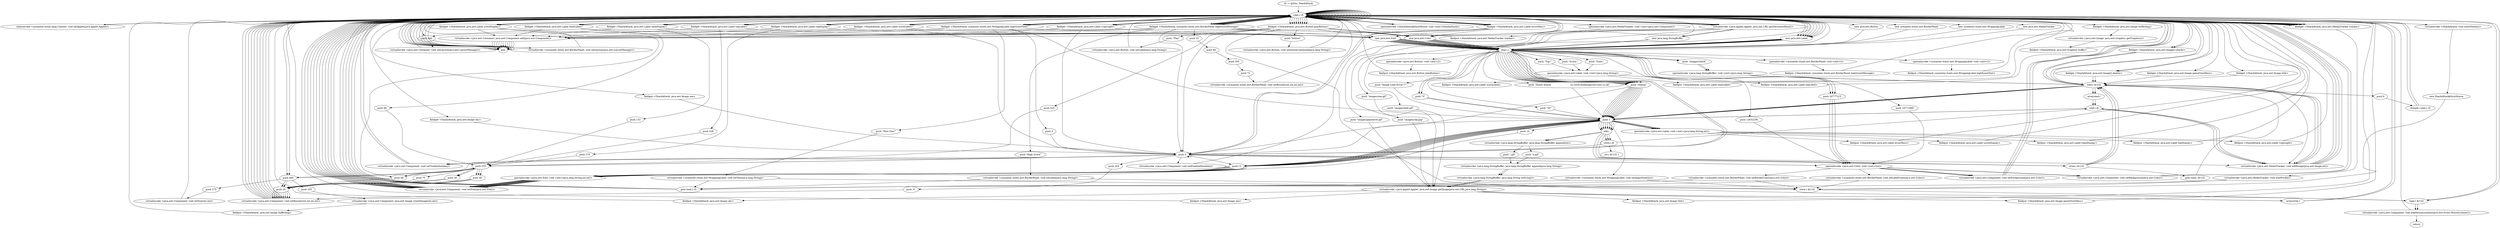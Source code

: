 digraph "" {
    "r0 := @this: SharkAttack"
    "load.r r0"
    "r0 := @this: SharkAttack"->"load.r r0";
    "staticinvoke <symantec.itools.lang.Context: void setApplet(java.applet.Applet)>"
    "load.r r0"->"staticinvoke <symantec.itools.lang.Context: void setApplet(java.applet.Applet)>";
    "staticinvoke <symantec.itools.lang.Context: void setApplet(java.applet.Applet)>"->"load.r r0";
    "push null"
    "load.r r0"->"push null";
    "virtualinvoke <java.awt.Container: void setLayout(java.awt.LayoutManager)>"
    "push null"->"virtualinvoke <java.awt.Container: void setLayout(java.awt.LayoutManager)>";
    "virtualinvoke <java.awt.Container: void setLayout(java.awt.LayoutManager)>"->"load.r r0";
    "push 400"
    "load.r r0"->"push 400";
    "push 275"
    "push 400"->"push 275";
    "virtualinvoke <java.awt.Component: void setSize(int,int)>"
    "push 275"->"virtualinvoke <java.awt.Component: void setSize(int,int)>";
    "virtualinvoke <java.awt.Component: void setSize(int,int)>"->"load.r r0";
    "new java.awt.Font"
    "load.r r0"->"new java.awt.Font";
    "dup1.r"
    "new java.awt.Font"->"dup1.r";
    "push \"Dialog\""
    "dup1.r"->"push \"Dialog\"";
    "push 0"
    "push \"Dialog\""->"push 0";
    "push 12"
    "push 0"->"push 12";
    "specialinvoke <java.awt.Font: void <init>(java.lang.String,int,int)>"
    "push 12"->"specialinvoke <java.awt.Font: void <init>(java.lang.String,int,int)>";
    "virtualinvoke <java.awt.Component: void setFont(java.awt.Font)>"
    "specialinvoke <java.awt.Font: void <init>(java.lang.String,int,int)>"->"virtualinvoke <java.awt.Component: void setFont(java.awt.Font)>";
    "virtualinvoke <java.awt.Component: void setFont(java.awt.Font)>"->"load.r r0";
    "new java.awt.Color"
    "load.r r0"->"new java.awt.Color";
    "new java.awt.Color"->"dup1.r";
    "push 16777215"
    "dup1.r"->"push 16777215";
    "specialinvoke <java.awt.Color: void <init>(int)>"
    "push 16777215"->"specialinvoke <java.awt.Color: void <init>(int)>";
    "virtualinvoke <java.awt.Component: void setForeground(java.awt.Color)>"
    "specialinvoke <java.awt.Color: void <init>(int)>"->"virtualinvoke <java.awt.Component: void setForeground(java.awt.Color)>";
    "virtualinvoke <java.awt.Component: void setForeground(java.awt.Color)>"->"load.r r0";
    "load.r r0"->"new java.awt.Color";
    "new java.awt.Color"->"dup1.r";
    "dup1.r"->"push 0";
    "push 0"->"specialinvoke <java.awt.Color: void <init>(int)>";
    "virtualinvoke <java.awt.Component: void setBackground(java.awt.Color)>"
    "specialinvoke <java.awt.Color: void <init>(int)>"->"virtualinvoke <java.awt.Component: void setBackground(java.awt.Color)>";
    "virtualinvoke <java.awt.Component: void setBackground(java.awt.Color)>"->"load.r r0";
    "new java.awt.Label"
    "load.r r0"->"new java.awt.Label";
    "new java.awt.Label"->"dup1.r";
    "push \"Image Load Error!!!\""
    "dup1.r"->"push \"Image Load Error!!!\"";
    "push 1"
    "push \"Image Load Error!!!\""->"push 1";
    "specialinvoke <java.awt.Label: void <init>(java.lang.String,int)>"
    "push 1"->"specialinvoke <java.awt.Label: void <init>(java.lang.String,int)>";
    "fieldput <SharkAttack: java.awt.Label errorMess>"
    "specialinvoke <java.awt.Label: void <init>(java.lang.String,int)>"->"fieldput <SharkAttack: java.awt.Label errorMess>";
    "fieldput <SharkAttack: java.awt.Label errorMess>"->"load.r r0";
    "fieldget <SharkAttack: java.awt.Label errorMess>"
    "load.r r0"->"fieldget <SharkAttack: java.awt.Label errorMess>";
    "fieldget <SharkAttack: java.awt.Label errorMess>"->"push 0";
    "virtualinvoke <java.awt.Component: void setVisible(boolean)>"
    "push 0"->"virtualinvoke <java.awt.Component: void setVisible(boolean)>";
    "virtualinvoke <java.awt.Component: void setVisible(boolean)>"->"load.r r0";
    "load.r r0"->"fieldget <SharkAttack: java.awt.Label errorMess>";
    "fieldget <SharkAttack: java.awt.Label errorMess>"->"push 0";
    "push 255"
    "push 0"->"push 255";
    "push 255"->"push 400";
    "push 20"
    "push 400"->"push 20";
    "virtualinvoke <java.awt.Component: void setBounds(int,int,int,int)>"
    "push 20"->"virtualinvoke <java.awt.Component: void setBounds(int,int,int,int)>";
    "virtualinvoke <java.awt.Component: void setBounds(int,int,int,int)>"->"load.r r0";
    "load.r r0"->"fieldget <SharkAttack: java.awt.Label errorMess>";
    "fieldget <SharkAttack: java.awt.Label errorMess>"->"new java.awt.Font";
    "new java.awt.Font"->"dup1.r";
    "dup1.r"->"push \"Dialog\"";
    "push \"Dialog\""->"push 1";
    "push 1"->"push 12";
    "push 12"->"specialinvoke <java.awt.Font: void <init>(java.lang.String,int,int)>";
    "specialinvoke <java.awt.Font: void <init>(java.lang.String,int,int)>"->"virtualinvoke <java.awt.Component: void setFont(java.awt.Font)>";
    "virtualinvoke <java.awt.Component: void setFont(java.awt.Font)>"->"load.r r0";
    "load.r r0"->"fieldget <SharkAttack: java.awt.Label errorMess>";
    "fieldget <SharkAttack: java.awt.Label errorMess>"->"new java.awt.Color";
    "new java.awt.Color"->"dup1.r";
    "push 16711680"
    "dup1.r"->"push 16711680";
    "push 16711680"->"specialinvoke <java.awt.Color: void <init>(int)>";
    "specialinvoke <java.awt.Color: void <init>(int)>"->"virtualinvoke <java.awt.Component: void setForeground(java.awt.Color)>";
    "virtualinvoke <java.awt.Component: void setForeground(java.awt.Color)>"->"load.r r0";
    "load.r r0"->"load.r r0";
    "load.r r0"->"fieldget <SharkAttack: java.awt.Label errorMess>";
    "virtualinvoke <java.awt.Container: java.awt.Component add(java.awt.Component)>"
    "fieldget <SharkAttack: java.awt.Label errorMess>"->"virtualinvoke <java.awt.Container: java.awt.Component add(java.awt.Component)>";
    "pop"
    "virtualinvoke <java.awt.Container: java.awt.Component add(java.awt.Component)>"->"pop";
    "pop"->"load.r r0";
    "new java.awt.Button"
    "load.r r0"->"new java.awt.Button";
    "new java.awt.Button"->"dup1.r";
    "specialinvoke <java.awt.Button: void <init>()>"
    "dup1.r"->"specialinvoke <java.awt.Button: void <init>()>";
    "fieldput <SharkAttack: java.awt.Button playButton>"
    "specialinvoke <java.awt.Button: void <init>()>"->"fieldput <SharkAttack: java.awt.Button playButton>";
    "fieldput <SharkAttack: java.awt.Button playButton>"->"load.r r0";
    "fieldget <SharkAttack: java.awt.Button playButton>"
    "load.r r0"->"fieldget <SharkAttack: java.awt.Button playButton>";
    "push \"button\""
    "fieldget <SharkAttack: java.awt.Button playButton>"->"push \"button\"";
    "virtualinvoke <java.awt.Button: void setActionCommand(java.lang.String)>"
    "push \"button\""->"virtualinvoke <java.awt.Button: void setActionCommand(java.lang.String)>";
    "virtualinvoke <java.awt.Button: void setActionCommand(java.lang.String)>"->"load.r r0";
    "load.r r0"->"fieldget <SharkAttack: java.awt.Button playButton>";
    "push \"Play\""
    "fieldget <SharkAttack: java.awt.Button playButton>"->"push \"Play\"";
    "virtualinvoke <java.awt.Button: void setLabel(java.lang.String)>"
    "push \"Play\""->"virtualinvoke <java.awt.Button: void setLabel(java.lang.String)>";
    "virtualinvoke <java.awt.Button: void setLabel(java.lang.String)>"->"load.r r0";
    "load.r r0"->"fieldget <SharkAttack: java.awt.Button playButton>";
    "push 325"
    "fieldget <SharkAttack: java.awt.Button playButton>"->"push 325";
    "push 325"->"push 255";
    "push 75"
    "push 255"->"push 75";
    "push 75"->"push 20";
    "push 20"->"virtualinvoke <java.awt.Component: void setBounds(int,int,int,int)>";
    "virtualinvoke <java.awt.Component: void setBounds(int,int,int,int)>"->"load.r r0";
    "load.r r0"->"fieldget <SharkAttack: java.awt.Button playButton>";
    "fieldget <SharkAttack: java.awt.Button playButton>"->"new java.awt.Font";
    "new java.awt.Font"->"dup1.r";
    "dup1.r"->"push \"Dialog\"";
    "push \"Dialog\""->"push 1";
    "push 1"->"push 12";
    "push 12"->"specialinvoke <java.awt.Font: void <init>(java.lang.String,int,int)>";
    "specialinvoke <java.awt.Font: void <init>(java.lang.String,int,int)>"->"virtualinvoke <java.awt.Component: void setFont(java.awt.Font)>";
    "virtualinvoke <java.awt.Component: void setFont(java.awt.Font)>"->"load.r r0";
    "load.r r0"->"fieldget <SharkAttack: java.awt.Button playButton>";
    "fieldget <SharkAttack: java.awt.Button playButton>"->"new java.awt.Color";
    "new java.awt.Color"->"dup1.r";
    "dup1.r"->"push 0";
    "push 0"->"specialinvoke <java.awt.Color: void <init>(int)>";
    "specialinvoke <java.awt.Color: void <init>(int)>"->"virtualinvoke <java.awt.Component: void setForeground(java.awt.Color)>";
    "virtualinvoke <java.awt.Component: void setForeground(java.awt.Color)>"->"load.r r0";
    "load.r r0"->"fieldget <SharkAttack: java.awt.Button playButton>";
    "fieldget <SharkAttack: java.awt.Button playButton>"->"new java.awt.Color";
    "new java.awt.Color"->"dup1.r";
    "push 12632256"
    "dup1.r"->"push 12632256";
    "push 12632256"->"specialinvoke <java.awt.Color: void <init>(int)>";
    "specialinvoke <java.awt.Color: void <init>(int)>"->"virtualinvoke <java.awt.Component: void setBackground(java.awt.Color)>";
    "virtualinvoke <java.awt.Component: void setBackground(java.awt.Color)>"->"load.r r0";
    "load.r r0"->"load.r r0";
    "load.r r0"->"fieldget <SharkAttack: java.awt.Button playButton>";
    "fieldget <SharkAttack: java.awt.Button playButton>"->"virtualinvoke <java.awt.Container: java.awt.Component add(java.awt.Component)>";
    "virtualinvoke <java.awt.Container: java.awt.Component add(java.awt.Component)>"->"pop";
    "pop"->"load.r r0";
    "load.r r0"->"fieldget <SharkAttack: java.awt.Button playButton>";
    "fieldget <SharkAttack: java.awt.Button playButton>"->"push 0";
    "virtualinvoke <java.awt.Component: void setEnabled(boolean)>"
    "push 0"->"virtualinvoke <java.awt.Component: void setEnabled(boolean)>";
    "virtualinvoke <java.awt.Component: void setEnabled(boolean)>"->"load.r r0";
    "load.r r0"->"new java.awt.Label";
    "new java.awt.Label"->"dup1.r";
    "push \"Score:\""
    "dup1.r"->"push \"Score:\"";
    "specialinvoke <java.awt.Label: void <init>(java.lang.String)>"
    "push \"Score:\""->"specialinvoke <java.awt.Label: void <init>(java.lang.String)>";
    "fieldput <SharkAttack: java.awt.Label scoreLabel>"
    "specialinvoke <java.awt.Label: void <init>(java.lang.String)>"->"fieldput <SharkAttack: java.awt.Label scoreLabel>";
    "fieldput <SharkAttack: java.awt.Label scoreLabel>"->"load.r r0";
    "fieldget <SharkAttack: java.awt.Label scoreLabel>"
    "load.r r0"->"fieldget <SharkAttack: java.awt.Label scoreLabel>";
    "fieldget <SharkAttack: java.awt.Label scoreLabel>"->"push 0";
    "push 0"->"push 255";
    "push 48"
    "push 255"->"push 48";
    "push 48"->"push 20";
    "push 20"->"virtualinvoke <java.awt.Component: void setBounds(int,int,int,int)>";
    "virtualinvoke <java.awt.Component: void setBounds(int,int,int,int)>"->"load.r r0";
    "load.r r0"->"fieldget <SharkAttack: java.awt.Label scoreLabel>";
    "fieldget <SharkAttack: java.awt.Label scoreLabel>"->"new java.awt.Font";
    "new java.awt.Font"->"dup1.r";
    "dup1.r"->"push \"Dialog\"";
    "push \"Dialog\""->"push 1";
    "push 1"->"push 12";
    "push 12"->"specialinvoke <java.awt.Font: void <init>(java.lang.String,int,int)>";
    "specialinvoke <java.awt.Font: void <init>(java.lang.String,int,int)>"->"virtualinvoke <java.awt.Component: void setFont(java.awt.Font)>";
    "virtualinvoke <java.awt.Component: void setFont(java.awt.Font)>"->"load.r r0";
    "load.r r0"->"load.r r0";
    "load.r r0"->"fieldget <SharkAttack: java.awt.Label scoreLabel>";
    "fieldget <SharkAttack: java.awt.Label scoreLabel>"->"virtualinvoke <java.awt.Container: java.awt.Component add(java.awt.Component)>";
    "virtualinvoke <java.awt.Container: java.awt.Component add(java.awt.Component)>"->"pop";
    "pop"->"load.r r0";
    "load.r r0"->"new java.awt.Label";
    "new java.awt.Label"->"dup1.r";
    "push \"0\""
    "dup1.r"->"push \"0\"";
    "push \"0\""->"push 1";
    "push 1"->"specialinvoke <java.awt.Label: void <init>(java.lang.String,int)>";
    "fieldput <SharkAttack: java.awt.Label scoreDisplay>"
    "specialinvoke <java.awt.Label: void <init>(java.lang.String,int)>"->"fieldput <SharkAttack: java.awt.Label scoreDisplay>";
    "fieldput <SharkAttack: java.awt.Label scoreDisplay>"->"load.r r0";
    "fieldget <SharkAttack: java.awt.Label scoreDisplay>"
    "load.r r0"->"fieldget <SharkAttack: java.awt.Label scoreDisplay>";
    "fieldget <SharkAttack: java.awt.Label scoreDisplay>"->"push 48";
    "push 48"->"push 255";
    "push 36"
    "push 255"->"push 36";
    "push 36"->"push 20";
    "push 20"->"virtualinvoke <java.awt.Component: void setBounds(int,int,int,int)>";
    "virtualinvoke <java.awt.Component: void setBounds(int,int,int,int)>"->"load.r r0";
    "load.r r0"->"fieldget <SharkAttack: java.awt.Label scoreDisplay>";
    "fieldget <SharkAttack: java.awt.Label scoreDisplay>"->"new java.awt.Font";
    "new java.awt.Font"->"dup1.r";
    "dup1.r"->"push \"Dialog\"";
    "push \"Dialog\""->"push 1";
    "push 1"->"push 12";
    "push 12"->"specialinvoke <java.awt.Font: void <init>(java.lang.String,int,int)>";
    "specialinvoke <java.awt.Font: void <init>(java.lang.String,int,int)>"->"virtualinvoke <java.awt.Component: void setFont(java.awt.Font)>";
    "virtualinvoke <java.awt.Component: void setFont(java.awt.Font)>"->"load.r r0";
    "load.r r0"->"load.r r0";
    "load.r r0"->"fieldget <SharkAttack: java.awt.Label scoreDisplay>";
    "fieldget <SharkAttack: java.awt.Label scoreDisplay>"->"virtualinvoke <java.awt.Container: java.awt.Component add(java.awt.Component)>";
    "virtualinvoke <java.awt.Container: java.awt.Component add(java.awt.Component)>"->"pop";
    "pop"->"load.r r0";
    "load.r r0"->"new java.awt.Label";
    "new java.awt.Label"->"dup1.r";
    "push \"Time:\""
    "dup1.r"->"push \"Time:\"";
    "push \"Time:\""->"specialinvoke <java.awt.Label: void <init>(java.lang.String)>";
    "fieldput <SharkAttack: java.awt.Label timeLabel>"
    "specialinvoke <java.awt.Label: void <init>(java.lang.String)>"->"fieldput <SharkAttack: java.awt.Label timeLabel>";
    "fieldput <SharkAttack: java.awt.Label timeLabel>"->"load.r r0";
    "fieldget <SharkAttack: java.awt.Label timeLabel>"
    "load.r r0"->"fieldget <SharkAttack: java.awt.Label timeLabel>";
    "push 96"
    "fieldget <SharkAttack: java.awt.Label timeLabel>"->"push 96";
    "push 96"->"push 255";
    "push 40"
    "push 255"->"push 40";
    "push 40"->"push 20";
    "push 20"->"virtualinvoke <java.awt.Component: void setBounds(int,int,int,int)>";
    "virtualinvoke <java.awt.Component: void setBounds(int,int,int,int)>"->"load.r r0";
    "load.r r0"->"fieldget <SharkAttack: java.awt.Label timeLabel>";
    "fieldget <SharkAttack: java.awt.Label timeLabel>"->"new java.awt.Font";
    "new java.awt.Font"->"dup1.r";
    "dup1.r"->"push \"Dialog\"";
    "push \"Dialog\""->"push 1";
    "push 1"->"push 12";
    "push 12"->"specialinvoke <java.awt.Font: void <init>(java.lang.String,int,int)>";
    "specialinvoke <java.awt.Font: void <init>(java.lang.String,int,int)>"->"virtualinvoke <java.awt.Component: void setFont(java.awt.Font)>";
    "virtualinvoke <java.awt.Component: void setFont(java.awt.Font)>"->"load.r r0";
    "load.r r0"->"load.r r0";
    "load.r r0"->"fieldget <SharkAttack: java.awt.Label timeLabel>";
    "fieldget <SharkAttack: java.awt.Label timeLabel>"->"virtualinvoke <java.awt.Container: java.awt.Component add(java.awt.Component)>";
    "virtualinvoke <java.awt.Container: java.awt.Component add(java.awt.Component)>"->"pop";
    "pop"->"load.r r0";
    "load.r r0"->"new java.awt.Label";
    "new java.awt.Label"->"dup1.r";
    "push \"30\""
    "dup1.r"->"push \"30\"";
    "push \"30\""->"push 1";
    "push 1"->"specialinvoke <java.awt.Label: void <init>(java.lang.String,int)>";
    "fieldput <SharkAttack: java.awt.Label timeDisplay>"
    "specialinvoke <java.awt.Label: void <init>(java.lang.String,int)>"->"fieldput <SharkAttack: java.awt.Label timeDisplay>";
    "fieldput <SharkAttack: java.awt.Label timeDisplay>"->"load.r r0";
    "fieldget <SharkAttack: java.awt.Label timeDisplay>"
    "load.r r0"->"fieldget <SharkAttack: java.awt.Label timeDisplay>";
    "push 132"
    "fieldget <SharkAttack: java.awt.Label timeDisplay>"->"push 132";
    "push 132"->"push 255";
    "push 255"->"push 40";
    "push 40"->"push 20";
    "push 20"->"virtualinvoke <java.awt.Component: void setBounds(int,int,int,int)>";
    "virtualinvoke <java.awt.Component: void setBounds(int,int,int,int)>"->"load.r r0";
    "load.r r0"->"fieldget <SharkAttack: java.awt.Label timeDisplay>";
    "fieldget <SharkAttack: java.awt.Label timeDisplay>"->"new java.awt.Font";
    "new java.awt.Font"->"dup1.r";
    "dup1.r"->"push \"Dialog\"";
    "push \"Dialog\""->"push 1";
    "push 1"->"push 12";
    "push 12"->"specialinvoke <java.awt.Font: void <init>(java.lang.String,int,int)>";
    "specialinvoke <java.awt.Font: void <init>(java.lang.String,int,int)>"->"virtualinvoke <java.awt.Component: void setFont(java.awt.Font)>";
    "virtualinvoke <java.awt.Component: void setFont(java.awt.Font)>"->"load.r r0";
    "load.r r0"->"load.r r0";
    "load.r r0"->"fieldget <SharkAttack: java.awt.Label timeDisplay>";
    "fieldget <SharkAttack: java.awt.Label timeDisplay>"->"virtualinvoke <java.awt.Container: java.awt.Component add(java.awt.Component)>";
    "virtualinvoke <java.awt.Container: java.awt.Component add(java.awt.Component)>"->"pop";
    "pop"->"load.r r0";
    "load.r r0"->"new java.awt.Label";
    "new java.awt.Label"->"dup1.r";
    "push \"Top:\""
    "dup1.r"->"push \"Top:\"";
    "push \"Top:\""->"specialinvoke <java.awt.Label: void <init>(java.lang.String)>";
    "fieldput <SharkAttack: java.awt.Label topLabel>"
    "specialinvoke <java.awt.Label: void <init>(java.lang.String)>"->"fieldput <SharkAttack: java.awt.Label topLabel>";
    "fieldput <SharkAttack: java.awt.Label topLabel>"->"load.r r0";
    "fieldget <SharkAttack: java.awt.Label topLabel>"
    "load.r r0"->"fieldget <SharkAttack: java.awt.Label topLabel>";
    "push 228"
    "fieldget <SharkAttack: java.awt.Label topLabel>"->"push 228";
    "push 228"->"push 255";
    "push 255"->"push 40";
    "push 40"->"push 20";
    "push 20"->"virtualinvoke <java.awt.Component: void setBounds(int,int,int,int)>";
    "virtualinvoke <java.awt.Component: void setBounds(int,int,int,int)>"->"load.r r0";
    "load.r r0"->"fieldget <SharkAttack: java.awt.Label topLabel>";
    "fieldget <SharkAttack: java.awt.Label topLabel>"->"new java.awt.Font";
    "new java.awt.Font"->"dup1.r";
    "dup1.r"->"push \"Dialog\"";
    "push \"Dialog\""->"push 1";
    "push 1"->"push 12";
    "push 12"->"specialinvoke <java.awt.Font: void <init>(java.lang.String,int,int)>";
    "specialinvoke <java.awt.Font: void <init>(java.lang.String,int,int)>"->"virtualinvoke <java.awt.Component: void setFont(java.awt.Font)>";
    "virtualinvoke <java.awt.Component: void setFont(java.awt.Font)>"->"load.r r0";
    "load.r r0"->"load.r r0";
    "load.r r0"->"fieldget <SharkAttack: java.awt.Label topLabel>";
    "fieldget <SharkAttack: java.awt.Label topLabel>"->"virtualinvoke <java.awt.Container: java.awt.Component add(java.awt.Component)>";
    "virtualinvoke <java.awt.Container: java.awt.Component add(java.awt.Component)>"->"pop";
    "pop"->"load.r r0";
    "load.r r0"->"new java.awt.Label";
    "new java.awt.Label"->"dup1.r";
    "dup1.r"->"push \"0\"";
    "push \"0\""->"push 1";
    "push 1"->"specialinvoke <java.awt.Label: void <init>(java.lang.String,int)>";
    "fieldput <SharkAttack: java.awt.Label topDisplay>"
    "specialinvoke <java.awt.Label: void <init>(java.lang.String,int)>"->"fieldput <SharkAttack: java.awt.Label topDisplay>";
    "fieldput <SharkAttack: java.awt.Label topDisplay>"->"load.r r0";
    "fieldget <SharkAttack: java.awt.Label topDisplay>"
    "load.r r0"->"fieldget <SharkAttack: java.awt.Label topDisplay>";
    "push 276"
    "fieldget <SharkAttack: java.awt.Label topDisplay>"->"push 276";
    "push 276"->"push 255";
    "push 255"->"push 36";
    "push 36"->"push 20";
    "push 20"->"virtualinvoke <java.awt.Component: void setBounds(int,int,int,int)>";
    "virtualinvoke <java.awt.Component: void setBounds(int,int,int,int)>"->"load.r r0";
    "load.r r0"->"fieldget <SharkAttack: java.awt.Label topDisplay>";
    "fieldget <SharkAttack: java.awt.Label topDisplay>"->"new java.awt.Font";
    "new java.awt.Font"->"dup1.r";
    "dup1.r"->"push \"Dialog\"";
    "push \"Dialog\""->"push 1";
    "push 1"->"push 12";
    "push 12"->"specialinvoke <java.awt.Font: void <init>(java.lang.String,int,int)>";
    "specialinvoke <java.awt.Font: void <init>(java.lang.String,int,int)>"->"virtualinvoke <java.awt.Component: void setFont(java.awt.Font)>";
    "virtualinvoke <java.awt.Component: void setFont(java.awt.Font)>"->"load.r r0";
    "load.r r0"->"load.r r0";
    "load.r r0"->"fieldget <SharkAttack: java.awt.Label topDisplay>";
    "fieldget <SharkAttack: java.awt.Label topDisplay>"->"virtualinvoke <java.awt.Container: java.awt.Component add(java.awt.Component)>";
    "virtualinvoke <java.awt.Container: java.awt.Component add(java.awt.Component)>"->"pop";
    "pop"->"load.r r0";
    "load.r r0"->"new java.awt.Label";
    "new java.awt.Label"->"dup1.r";
    "push \"Shark Attack                           (c) www.midlandpcservices.co.uk\""
    "dup1.r"->"push \"Shark Attack                           (c) www.midlandpcservices.co.uk\"";
    "push \"Shark Attack                           (c) www.midlandpcservices.co.uk\""->"push 1";
    "push 1"->"specialinvoke <java.awt.Label: void <init>(java.lang.String,int)>";
    "fieldput <SharkAttack: java.awt.Label Copyright>"
    "specialinvoke <java.awt.Label: void <init>(java.lang.String,int)>"->"fieldput <SharkAttack: java.awt.Label Copyright>";
    "fieldput <SharkAttack: java.awt.Label Copyright>"->"load.r r0";
    "fieldget <SharkAttack: java.awt.Label Copyright>"
    "load.r r0"->"fieldget <SharkAttack: java.awt.Label Copyright>";
    "fieldget <SharkAttack: java.awt.Label Copyright>"->"push 0";
    "push 0"->"push 0";
    "push 0"->"push 400";
    "push 400"->"push 20";
    "push 20"->"virtualinvoke <java.awt.Component: void setBounds(int,int,int,int)>";
    "virtualinvoke <java.awt.Component: void setBounds(int,int,int,int)>"->"load.r r0";
    "load.r r0"->"fieldget <SharkAttack: java.awt.Label Copyright>";
    "fieldget <SharkAttack: java.awt.Label Copyright>"->"new java.awt.Font";
    "new java.awt.Font"->"dup1.r";
    "dup1.r"->"push \"Dialog\"";
    "push \"Dialog\""->"push 1";
    "push 1"->"push 12";
    "push 12"->"specialinvoke <java.awt.Font: void <init>(java.lang.String,int,int)>";
    "specialinvoke <java.awt.Font: void <init>(java.lang.String,int,int)>"->"virtualinvoke <java.awt.Component: void setFont(java.awt.Font)>";
    "virtualinvoke <java.awt.Component: void setFont(java.awt.Font)>"->"load.r r0";
    "load.r r0"->"load.r r0";
    "load.r r0"->"fieldget <SharkAttack: java.awt.Label Copyright>";
    "fieldget <SharkAttack: java.awt.Label Copyright>"->"virtualinvoke <java.awt.Container: java.awt.Component add(java.awt.Component)>";
    "virtualinvoke <java.awt.Container: java.awt.Component add(java.awt.Component)>"->"pop";
    "pop"->"load.r r0";
    "new symantec.itools.awt.BorderPanel"
    "load.r r0"->"new symantec.itools.awt.BorderPanel";
    "new symantec.itools.awt.BorderPanel"->"dup1.r";
    "specialinvoke <symantec.itools.awt.BorderPanel: void <init>()>"
    "dup1.r"->"specialinvoke <symantec.itools.awt.BorderPanel: void <init>()>";
    "fieldput <SharkAttack: symantec.itools.awt.BorderPanel highScoreMessage>"
    "specialinvoke <symantec.itools.awt.BorderPanel: void <init>()>"->"fieldput <SharkAttack: symantec.itools.awt.BorderPanel highScoreMessage>";
    "fieldput <SharkAttack: symantec.itools.awt.BorderPanel highScoreMessage>"->"load.r r0";
    "fieldget <SharkAttack: symantec.itools.awt.BorderPanel highScoreMessage>"
    "load.r r0"->"fieldget <SharkAttack: symantec.itools.awt.BorderPanel highScoreMessage>";
    "push \"High Score\""
    "fieldget <SharkAttack: symantec.itools.awt.BorderPanel highScoreMessage>"->"push \"High Score\"";
    "virtualinvoke <symantec.itools.awt.BorderPanel: void setLabel(java.lang.String)>"
    "push \"High Score\""->"virtualinvoke <symantec.itools.awt.BorderPanel: void setLabel(java.lang.String)>";
    "goto load.r r0"
    "virtualinvoke <symantec.itools.awt.BorderPanel: void setLabel(java.lang.String)>"->"goto load.r r0";
    "goto load.r r0"->"load.r r0";
    "load.r r0"->"fieldget <SharkAttack: symantec.itools.awt.BorderPanel highScoreMessage>";
    "fieldget <SharkAttack: symantec.itools.awt.BorderPanel highScoreMessage>"->"new java.awt.Color";
    "new java.awt.Color"->"dup1.r";
    "dup1.r"->"push 16777215";
    "push 16777215"->"specialinvoke <java.awt.Color: void <init>(int)>";
    "virtualinvoke <symantec.itools.awt.BorderPanel: void setBorderColor(java.awt.Color)>"
    "specialinvoke <java.awt.Color: void <init>(int)>"->"virtualinvoke <symantec.itools.awt.BorderPanel: void setBorderColor(java.awt.Color)>";
    "virtualinvoke <symantec.itools.awt.BorderPanel: void setBorderColor(java.awt.Color)>"->"goto load.r r0";
    "goto load.r r0"->"load.r r0";
    "load.r r0"->"fieldget <SharkAttack: symantec.itools.awt.BorderPanel highScoreMessage>";
    "fieldget <SharkAttack: symantec.itools.awt.BorderPanel highScoreMessage>"->"new java.awt.Color";
    "new java.awt.Color"->"dup1.r";
    "dup1.r"->"push 16777215";
    "push 16777215"->"specialinvoke <java.awt.Color: void <init>(int)>";
    "virtualinvoke <symantec.itools.awt.BorderPanel: void setLabelColor(java.awt.Color)>"
    "specialinvoke <java.awt.Color: void <init>(int)>"->"virtualinvoke <symantec.itools.awt.BorderPanel: void setLabelColor(java.awt.Color)>";
    "virtualinvoke <symantec.itools.awt.BorderPanel: void setLabelColor(java.awt.Color)>"->"goto load.r r0";
    "goto load.r r0"->"load.r r0";
    "load.r r0"->"fieldget <SharkAttack: symantec.itools.awt.BorderPanel highScoreMessage>";
    "fieldget <SharkAttack: symantec.itools.awt.BorderPanel highScoreMessage>"->"push null";
    "virtualinvoke <symantec.itools.awt.BorderPanel: void setLayout(java.awt.LayoutManager)>"
    "push null"->"virtualinvoke <symantec.itools.awt.BorderPanel: void setLayout(java.awt.LayoutManager)>";
    "virtualinvoke <symantec.itools.awt.BorderPanel: void setLayout(java.awt.LayoutManager)>"->"load.r r0";
    "load.r r0"->"fieldget <SharkAttack: symantec.itools.awt.BorderPanel highScoreMessage>";
    "fieldget <SharkAttack: symantec.itools.awt.BorderPanel highScoreMessage>"->"push 0";
    "push 0"->"virtualinvoke <java.awt.Component: void setVisible(boolean)>";
    "virtualinvoke <java.awt.Component: void setVisible(boolean)>"->"load.r r0";
    "load.r r0"->"fieldget <SharkAttack: symantec.itools.awt.BorderPanel highScoreMessage>";
    "push 25"
    "fieldget <SharkAttack: symantec.itools.awt.BorderPanel highScoreMessage>"->"push 25";
    "push 84"
    "push 25"->"push 84";
    "push 350"
    "push 84"->"push 350";
    "push 72"
    "push 350"->"push 72";
    "virtualinvoke <symantec.itools.awt.BorderPanel: void setBounds(int,int,int,int)>"
    "push 72"->"virtualinvoke <symantec.itools.awt.BorderPanel: void setBounds(int,int,int,int)>";
    "virtualinvoke <symantec.itools.awt.BorderPanel: void setBounds(int,int,int,int)>"->"load.r r0";
    "load.r r0"->"fieldget <SharkAttack: symantec.itools.awt.BorderPanel highScoreMessage>";
    "fieldget <SharkAttack: symantec.itools.awt.BorderPanel highScoreMessage>"->"new java.awt.Font";
    "new java.awt.Font"->"dup1.r";
    "dup1.r"->"push \"Dialog\"";
    "push \"Dialog\""->"push 1";
    "push 14"
    "push 1"->"push 14";
    "push 14"->"specialinvoke <java.awt.Font: void <init>(java.lang.String,int,int)>";
    "specialinvoke <java.awt.Font: void <init>(java.lang.String,int,int)>"->"virtualinvoke <java.awt.Component: void setFont(java.awt.Font)>";
    "virtualinvoke <java.awt.Component: void setFont(java.awt.Font)>"->"load.r r0";
    "load.r r0"->"load.r r0";
    "load.r r0"->"fieldget <SharkAttack: symantec.itools.awt.BorderPanel highScoreMessage>";
    "fieldget <SharkAttack: symantec.itools.awt.BorderPanel highScoreMessage>"->"virtualinvoke <java.awt.Container: java.awt.Component add(java.awt.Component)>";
    "virtualinvoke <java.awt.Container: java.awt.Component add(java.awt.Component)>"->"pop";
    "pop"->"load.r r0";
    "new symantec.itools.awt.WrappingLabel"
    "load.r r0"->"new symantec.itools.awt.WrappingLabel";
    "new symantec.itools.awt.WrappingLabel"->"dup1.r";
    "specialinvoke <symantec.itools.awt.WrappingLabel: void <init>()>"
    "dup1.r"->"specialinvoke <symantec.itools.awt.WrappingLabel: void <init>()>";
    "fieldput <SharkAttack: symantec.itools.awt.WrappingLabel highScoreText>"
    "specialinvoke <symantec.itools.awt.WrappingLabel: void <init>()>"->"fieldput <SharkAttack: symantec.itools.awt.WrappingLabel highScoreText>";
    "fieldput <SharkAttack: symantec.itools.awt.WrappingLabel highScoreText>"->"load.r r0";
    "fieldget <SharkAttack: symantec.itools.awt.WrappingLabel highScoreText>"
    "load.r r0"->"fieldget <SharkAttack: symantec.itools.awt.WrappingLabel highScoreText>";
    "push \"Nice One!\""
    "fieldget <SharkAttack: symantec.itools.awt.WrappingLabel highScoreText>"->"push \"Nice One!\"";
    "virtualinvoke <symantec.itools.awt.WrappingLabel: void setText(java.lang.String)>"
    "push \"Nice One!\""->"virtualinvoke <symantec.itools.awt.WrappingLabel: void setText(java.lang.String)>";
    "virtualinvoke <symantec.itools.awt.WrappingLabel: void setText(java.lang.String)>"->"goto load.r r0";
    "goto load.r r0"->"load.r r0";
    "load.r r0"->"fieldget <SharkAttack: symantec.itools.awt.WrappingLabel highScoreText>";
    "fieldget <SharkAttack: symantec.itools.awt.WrappingLabel highScoreText>"->"push 1";
    "virtualinvoke <symantec.itools.awt.WrappingLabel: void setAlignStyle(int)>"
    "push 1"->"virtualinvoke <symantec.itools.awt.WrappingLabel: void setAlignStyle(int)>";
    "virtualinvoke <symantec.itools.awt.WrappingLabel: void setAlignStyle(int)>"->"goto load.r r0";
    "goto load.r r0"->"load.r r0";
    "load.r r0"->"fieldget <SharkAttack: symantec.itools.awt.WrappingLabel highScoreText>";
    "push 3"
    "fieldget <SharkAttack: symantec.itools.awt.WrappingLabel highScoreText>"->"push 3";
    "push 3"->"push 0";
    "push 324"
    "push 0"->"push 324";
    "push 31"
    "push 324"->"push 31";
    "push 31"->"virtualinvoke <java.awt.Component: void setBounds(int,int,int,int)>";
    "virtualinvoke <java.awt.Component: void setBounds(int,int,int,int)>"->"load.r r0";
    "load.r r0"->"fieldget <SharkAttack: symantec.itools.awt.WrappingLabel highScoreText>";
    "fieldget <SharkAttack: symantec.itools.awt.WrappingLabel highScoreText>"->"new java.awt.Font";
    "new java.awt.Font"->"dup1.r";
    "dup1.r"->"push \"Dialog\"";
    "push \"Dialog\""->"push 1";
    "push 1"->"push 12";
    "push 12"->"specialinvoke <java.awt.Font: void <init>(java.lang.String,int,int)>";
    "specialinvoke <java.awt.Font: void <init>(java.lang.String,int,int)>"->"virtualinvoke <java.awt.Component: void setFont(java.awt.Font)>";
    "virtualinvoke <java.awt.Component: void setFont(java.awt.Font)>"->"load.r r0";
    "load.r r0"->"fieldget <SharkAttack: symantec.itools.awt.BorderPanel highScoreMessage>";
    "fieldget <SharkAttack: symantec.itools.awt.BorderPanel highScoreMessage>"->"load.r r0";
    "load.r r0"->"fieldget <SharkAttack: symantec.itools.awt.WrappingLabel highScoreText>";
    "fieldget <SharkAttack: symantec.itools.awt.WrappingLabel highScoreText>"->"virtualinvoke <java.awt.Container: java.awt.Component add(java.awt.Component)>";
    "virtualinvoke <java.awt.Container: java.awt.Component add(java.awt.Component)>"->"pop";
    "pop"->"load.r r0";
    "load.r r0"->"load.r r0";
    "load.r r0"->"push 400";
    "push 235"
    "push 400"->"push 235";
    "virtualinvoke <java.awt.Component: java.awt.Image createImage(int,int)>"
    "push 235"->"virtualinvoke <java.awt.Component: java.awt.Image createImage(int,int)>";
    "fieldput <SharkAttack: java.awt.Image bufferImg>"
    "virtualinvoke <java.awt.Component: java.awt.Image createImage(int,int)>"->"fieldput <SharkAttack: java.awt.Image bufferImg>";
    "fieldput <SharkAttack: java.awt.Image bufferImg>"->"load.r r0";
    "load.r r0"->"load.r r0";
    "fieldget <SharkAttack: java.awt.Image bufferImg>"
    "load.r r0"->"fieldget <SharkAttack: java.awt.Image bufferImg>";
    "virtualinvoke <java.awt.Image: java.awt.Graphics getGraphics()>"
    "fieldget <SharkAttack: java.awt.Image bufferImg>"->"virtualinvoke <java.awt.Image: java.awt.Graphics getGraphics()>";
    "fieldput <SharkAttack: java.awt.Graphics buffer>"
    "virtualinvoke <java.awt.Image: java.awt.Graphics getGraphics()>"->"fieldput <SharkAttack: java.awt.Graphics buffer>";
    "fieldput <SharkAttack: java.awt.Graphics buffer>"->"load.r r0";
    "new java.awt.MediaTracker"
    "load.r r0"->"new java.awt.MediaTracker";
    "new java.awt.MediaTracker"->"dup1.r";
    "dup1.r"->"load.r r0";
    "specialinvoke <java.awt.MediaTracker: void <init>(java.awt.Component)>"
    "load.r r0"->"specialinvoke <java.awt.MediaTracker: void <init>(java.awt.Component)>";
    "fieldput <SharkAttack: java.awt.MediaTracker tracker>"
    "specialinvoke <java.awt.MediaTracker: void <init>(java.awt.Component)>"->"fieldput <SharkAttack: java.awt.MediaTracker tracker>";
    "fieldput <SharkAttack: java.awt.MediaTracker tracker>"->"load.r r0";
    "load.r r0"->"load.r r0";
    "load.r r0"->"load.r r0";
    "virtualinvoke <java.applet.Applet: java.net.URL getDocumentBase()>"
    "load.r r0"->"virtualinvoke <java.applet.Applet: java.net.URL getDocumentBase()>";
    "push \"images/sky.jpg\""
    "virtualinvoke <java.applet.Applet: java.net.URL getDocumentBase()>"->"push \"images/sky.jpg\"";
    "virtualinvoke <java.applet.Applet: java.awt.Image getImage(java.net.URL,java.lang.String)>"
    "push \"images/sky.jpg\""->"virtualinvoke <java.applet.Applet: java.awt.Image getImage(java.net.URL,java.lang.String)>";
    "fieldput <SharkAttack: java.awt.Image sky>"
    "virtualinvoke <java.applet.Applet: java.awt.Image getImage(java.net.URL,java.lang.String)>"->"fieldput <SharkAttack: java.awt.Image sky>";
    "fieldput <SharkAttack: java.awt.Image sky>"->"load.r r0";
    "load.r r0"->"load.r r0";
    "load.r r0"->"load.r r0";
    "load.r r0"->"virtualinvoke <java.applet.Applet: java.net.URL getDocumentBase()>";
    "push \"images/sea.gif\""
    "virtualinvoke <java.applet.Applet: java.net.URL getDocumentBase()>"->"push \"images/sea.gif\"";
    "push \"images/sea.gif\""->"virtualinvoke <java.applet.Applet: java.awt.Image getImage(java.net.URL,java.lang.String)>";
    "fieldput <SharkAttack: java.awt.Image sea>"
    "virtualinvoke <java.applet.Applet: java.awt.Image getImage(java.net.URL,java.lang.String)>"->"fieldput <SharkAttack: java.awt.Image sea>";
    "fieldput <SharkAttack: java.awt.Image sea>"->"load.r r0";
    "load.r r0"->"load.r r0";
    "load.r r0"->"load.r r0";
    "load.r r0"->"virtualinvoke <java.applet.Applet: java.net.URL getDocumentBase()>";
    "push \"images/title.gif\""
    "virtualinvoke <java.applet.Applet: java.net.URL getDocumentBase()>"->"push \"images/title.gif\"";
    "push \"images/title.gif\""->"virtualinvoke <java.applet.Applet: java.awt.Image getImage(java.net.URL,java.lang.String)>";
    "fieldput <SharkAttack: java.awt.Image title>"
    "virtualinvoke <java.applet.Applet: java.awt.Image getImage(java.net.URL,java.lang.String)>"->"fieldput <SharkAttack: java.awt.Image title>";
    "fieldput <SharkAttack: java.awt.Image title>"->"load.r r0";
    "load.r r0"->"load.r r0";
    "load.r r0"->"load.r r0";
    "load.r r0"->"virtualinvoke <java.applet.Applet: java.net.URL getDocumentBase()>";
    "push \"images/gameover.gif\""
    "virtualinvoke <java.applet.Applet: java.net.URL getDocumentBase()>"->"push \"images/gameover.gif\"";
    "push \"images/gameover.gif\""->"virtualinvoke <java.applet.Applet: java.awt.Image getImage(java.net.URL,java.lang.String)>";
    "fieldput <SharkAttack: java.awt.Image gameOverMess>"
    "virtualinvoke <java.applet.Applet: java.awt.Image getImage(java.net.URL,java.lang.String)>"->"fieldput <SharkAttack: java.awt.Image gameOverMess>";
    "fieldput <SharkAttack: java.awt.Image gameOverMess>"->"load.r r0";
    "fieldget <SharkAttack: java.awt.MediaTracker tracker>"
    "load.r r0"->"fieldget <SharkAttack: java.awt.MediaTracker tracker>";
    "fieldget <SharkAttack: java.awt.MediaTracker tracker>"->"load.r r0";
    "fieldget <SharkAttack: java.awt.Image sky>"
    "load.r r0"->"fieldget <SharkAttack: java.awt.Image sky>";
    "fieldget <SharkAttack: java.awt.Image sky>"->"push 0";
    "virtualinvoke <java.awt.MediaTracker: void addImage(java.awt.Image,int)>"
    "push 0"->"virtualinvoke <java.awt.MediaTracker: void addImage(java.awt.Image,int)>";
    "virtualinvoke <java.awt.MediaTracker: void addImage(java.awt.Image,int)>"->"load.r r0";
    "load.r r0"->"fieldget <SharkAttack: java.awt.MediaTracker tracker>";
    "fieldget <SharkAttack: java.awt.MediaTracker tracker>"->"load.r r0";
    "fieldget <SharkAttack: java.awt.Image sea>"
    "load.r r0"->"fieldget <SharkAttack: java.awt.Image sea>";
    "fieldget <SharkAttack: java.awt.Image sea>"->"push 0";
    "push 0"->"push 1";
    "add.i"
    "push 1"->"add.i";
    "store.i $r132"
    "add.i"->"store.i $r132";
    "load.i $r132"
    "store.i $r132"->"load.i $r132";
    "load.i $r132"->"virtualinvoke <java.awt.MediaTracker: void addImage(java.awt.Image,int)>";
    "virtualinvoke <java.awt.MediaTracker: void addImage(java.awt.Image,int)>"->"load.r r0";
    "load.r r0"->"fieldget <SharkAttack: java.awt.MediaTracker tracker>";
    "fieldget <SharkAttack: java.awt.MediaTracker tracker>"->"load.r r0";
    "fieldget <SharkAttack: java.awt.Image title>"
    "load.r r0"->"fieldget <SharkAttack: java.awt.Image title>";
    "fieldget <SharkAttack: java.awt.Image title>"->"load.i $r132";
    "load.i $r132"->"push 1";
    "push 1"->"add.i";
    "add.i"->"store.i $r132";
    "store.i $r132"->"load.i $r132";
    "load.i $r132"->"virtualinvoke <java.awt.MediaTracker: void addImage(java.awt.Image,int)>";
    "virtualinvoke <java.awt.MediaTracker: void addImage(java.awt.Image,int)>"->"load.r r0";
    "load.r r0"->"fieldget <SharkAttack: java.awt.MediaTracker tracker>";
    "fieldget <SharkAttack: java.awt.MediaTracker tracker>"->"load.r r0";
    "fieldget <SharkAttack: java.awt.Image gameOverMess>"
    "load.r r0"->"fieldget <SharkAttack: java.awt.Image gameOverMess>";
    "fieldget <SharkAttack: java.awt.Image gameOverMess>"->"load.i $r132";
    "load.i $r132"->"push 1";
    "push 1"->"add.i";
    "add.i"->"store.i $r132";
    "store.i $r132"->"load.i $r132";
    "load.i $r132"->"virtualinvoke <java.awt.MediaTracker: void addImage(java.awt.Image,int)>";
    "virtualinvoke <java.awt.MediaTracker: void addImage(java.awt.Image,int)>"->"load.i $r132";
    "load.i $r132"->"push 1";
    "push 1"->"add.i";
    "store.i i6"
    "add.i"->"store.i i6";
    "store.i i6"->"push 0";
    "push 0"->"store.i $r132";
    "goto load.i $r132"
    "store.i $r132"->"goto load.i $r132";
    "goto load.i $r132"->"load.i $r132";
    "push 6"
    "load.i $r132"->"push 6";
    "ifcmplt.i load.r r0"
    "push 6"->"ifcmplt.i load.r r0";
    "ifcmplt.i load.r r0"->"load.r r0";
    "load.r r0"->"fieldget <SharkAttack: java.awt.MediaTracker tracker>";
    "virtualinvoke <java.awt.MediaTracker: void waitForAll()>"
    "fieldget <SharkAttack: java.awt.MediaTracker tracker>"->"virtualinvoke <java.awt.MediaTracker: void waitForAll()>";
    "virtualinvoke <java.awt.MediaTracker: void waitForAll()>"->"goto load.r r0";
    "goto load.r r0"->"load.r r0";
    "virtualinvoke <SharkAttack: void resetSharks()>"
    "load.r r0"->"virtualinvoke <SharkAttack: void resetSharks()>";
    "new SharkAttack$SymMouse"
    "virtualinvoke <SharkAttack: void resetSharks()>"->"new SharkAttack$SymMouse";
    "store.r $r132"
    "new SharkAttack$SymMouse"->"store.r $r132";
    "load.r $r132"
    "store.r $r132"->"load.r $r132";
    "load.r $r132"->"load.r r0";
    "specialinvoke <SharkAttack$SymMouse: void <init>(SharkAttack)>"
    "load.r r0"->"specialinvoke <SharkAttack$SymMouse: void <init>(SharkAttack)>";
    "specialinvoke <SharkAttack$SymMouse: void <init>(SharkAttack)>"->"load.r r0";
    "load.r r0"->"load.r $r132";
    "virtualinvoke <java.awt.Component: void addMouseListener(java.awt.event.MouseListener)>"
    "load.r $r132"->"virtualinvoke <java.awt.Component: void addMouseListener(java.awt.event.MouseListener)>";
    "virtualinvoke <java.awt.Component: void addMouseListener(java.awt.event.MouseListener)>"->"load.r r0";
    "load.r r0"->"fieldget <SharkAttack: java.awt.Button playButton>";
    "fieldget <SharkAttack: java.awt.Button playButton>"->"load.r $r132";
    "load.r $r132"->"virtualinvoke <java.awt.Component: void addMouseListener(java.awt.event.MouseListener)>";
    "return"
    "virtualinvoke <java.awt.Component: void addMouseListener(java.awt.event.MouseListener)>"->"return";
    "virtualinvoke <java.awt.MediaTracker: void waitForAll()>"->"store.r $r132";
    "ifcmplt.i load.r r0"->"load.r r0";
    "fieldget <SharkAttack: java.awt.Image[] sharks>"
    "load.r r0"->"fieldget <SharkAttack: java.awt.Image[] sharks>";
    "fieldget <SharkAttack: java.awt.Image[] sharks>"->"load.i $r132";
    "load.i $r132"->"load.r r0";
    "load.r r0"->"load.r r0";
    "load.r r0"->"virtualinvoke <java.applet.Applet: java.net.URL getDocumentBase()>";
    "new java.lang.StringBuffer"
    "virtualinvoke <java.applet.Applet: java.net.URL getDocumentBase()>"->"new java.lang.StringBuffer";
    "new java.lang.StringBuffer"->"dup1.r";
    "push \"images/shark\""
    "dup1.r"->"push \"images/shark\"";
    "specialinvoke <java.lang.StringBuffer: void <init>(java.lang.String)>"
    "push \"images/shark\""->"specialinvoke <java.lang.StringBuffer: void <init>(java.lang.String)>";
    "specialinvoke <java.lang.StringBuffer: void <init>(java.lang.String)>"->"load.i $r132";
    "load.i $r132"->"push 1";
    "push 1"->"add.i";
    "virtualinvoke <java.lang.StringBuffer: java.lang.StringBuffer append(int)>"
    "add.i"->"virtualinvoke <java.lang.StringBuffer: java.lang.StringBuffer append(int)>";
    "push \".gif\""
    "virtualinvoke <java.lang.StringBuffer: java.lang.StringBuffer append(int)>"->"push \".gif\"";
    "virtualinvoke <java.lang.StringBuffer: java.lang.StringBuffer append(java.lang.String)>"
    "push \".gif\""->"virtualinvoke <java.lang.StringBuffer: java.lang.StringBuffer append(java.lang.String)>";
    "virtualinvoke <java.lang.StringBuffer: java.lang.String toString()>"
    "virtualinvoke <java.lang.StringBuffer: java.lang.StringBuffer append(java.lang.String)>"->"virtualinvoke <java.lang.StringBuffer: java.lang.String toString()>";
    "virtualinvoke <java.lang.StringBuffer: java.lang.String toString()>"->"virtualinvoke <java.applet.Applet: java.awt.Image getImage(java.net.URL,java.lang.String)>";
    "arraywrite.r"
    "virtualinvoke <java.applet.Applet: java.awt.Image getImage(java.net.URL,java.lang.String)>"->"arraywrite.r";
    "arraywrite.r"->"load.r r0";
    "fieldget <SharkAttack: java.awt.Image[] deaths>"
    "load.r r0"->"fieldget <SharkAttack: java.awt.Image[] deaths>";
    "fieldget <SharkAttack: java.awt.Image[] deaths>"->"load.i $r132";
    "load.i $r132"->"load.r r0";
    "load.r r0"->"load.r r0";
    "load.r r0"->"virtualinvoke <java.applet.Applet: java.net.URL getDocumentBase()>";
    "virtualinvoke <java.applet.Applet: java.net.URL getDocumentBase()>"->"new java.lang.StringBuffer";
    "new java.lang.StringBuffer"->"dup1.r";
    "dup1.r"->"push \"images/shark\"";
    "push \"images/shark\""->"specialinvoke <java.lang.StringBuffer: void <init>(java.lang.String)>";
    "specialinvoke <java.lang.StringBuffer: void <init>(java.lang.String)>"->"load.i $r132";
    "load.i $r132"->"push 1";
    "push 1"->"add.i";
    "add.i"->"virtualinvoke <java.lang.StringBuffer: java.lang.StringBuffer append(int)>";
    "push \"a.gif\""
    "virtualinvoke <java.lang.StringBuffer: java.lang.StringBuffer append(int)>"->"push \"a.gif\"";
    "push \"a.gif\""->"virtualinvoke <java.lang.StringBuffer: java.lang.StringBuffer append(java.lang.String)>";
    "virtualinvoke <java.lang.StringBuffer: java.lang.StringBuffer append(java.lang.String)>"->"virtualinvoke <java.lang.StringBuffer: java.lang.String toString()>";
    "virtualinvoke <java.lang.StringBuffer: java.lang.String toString()>"->"virtualinvoke <java.applet.Applet: java.awt.Image getImage(java.net.URL,java.lang.String)>";
    "virtualinvoke <java.applet.Applet: java.awt.Image getImage(java.net.URL,java.lang.String)>"->"arraywrite.r";
    "arraywrite.r"->"load.r r0";
    "load.r r0"->"fieldget <SharkAttack: java.awt.MediaTracker tracker>";
    "fieldget <SharkAttack: java.awt.MediaTracker tracker>"->"load.r r0";
    "load.r r0"->"fieldget <SharkAttack: java.awt.Image[] sharks>";
    "fieldget <SharkAttack: java.awt.Image[] sharks>"->"load.i $r132";
    "arrayread.r"
    "load.i $r132"->"arrayread.r";
    "load.i i6"
    "arrayread.r"->"load.i i6";
    "load.i i6"->"virtualinvoke <java.awt.MediaTracker: void addImage(java.awt.Image,int)>";
    "virtualinvoke <java.awt.MediaTracker: void addImage(java.awt.Image,int)>"->"load.r r0";
    "load.r r0"->"fieldget <SharkAttack: java.awt.MediaTracker tracker>";
    "fieldget <SharkAttack: java.awt.MediaTracker tracker>"->"load.r r0";
    "load.r r0"->"fieldget <SharkAttack: java.awt.Image[] deaths>";
    "fieldget <SharkAttack: java.awt.Image[] deaths>"->"load.i $r132";
    "load.i $r132"->"arrayread.r";
    "arrayread.r"->"load.i i6";
    "load.i i6"->"push 1";
    "push 1"->"add.i";
    "add.i"->"store.i i6";
    "store.i i6"->"load.i i6";
    "load.i i6"->"virtualinvoke <java.awt.MediaTracker: void addImage(java.awt.Image,int)>";
    "virtualinvoke <java.awt.MediaTracker: void addImage(java.awt.Image,int)>"->"load.i i6";
    "load.i i6"->"push 1";
    "push 1"->"add.i";
    "add.i"->"store.i i6";
    "inc.i $r132 1"
    "store.i i6"->"inc.i $r132 1";
    "virtualinvoke <symantec.itools.awt.WrappingLabel: void setAlignStyle(int)>"->"store.r $r132";
    "virtualinvoke <symantec.itools.awt.WrappingLabel: void setText(java.lang.String)>"->"store.r $r132";
    "virtualinvoke <symantec.itools.awt.BorderPanel: void setLabelColor(java.awt.Color)>"->"store.r $r132";
    "virtualinvoke <symantec.itools.awt.BorderPanel: void setBorderColor(java.awt.Color)>"->"store.r $r132";
    "virtualinvoke <symantec.itools.awt.BorderPanel: void setLabel(java.lang.String)>"->"store.r $r132";
}
